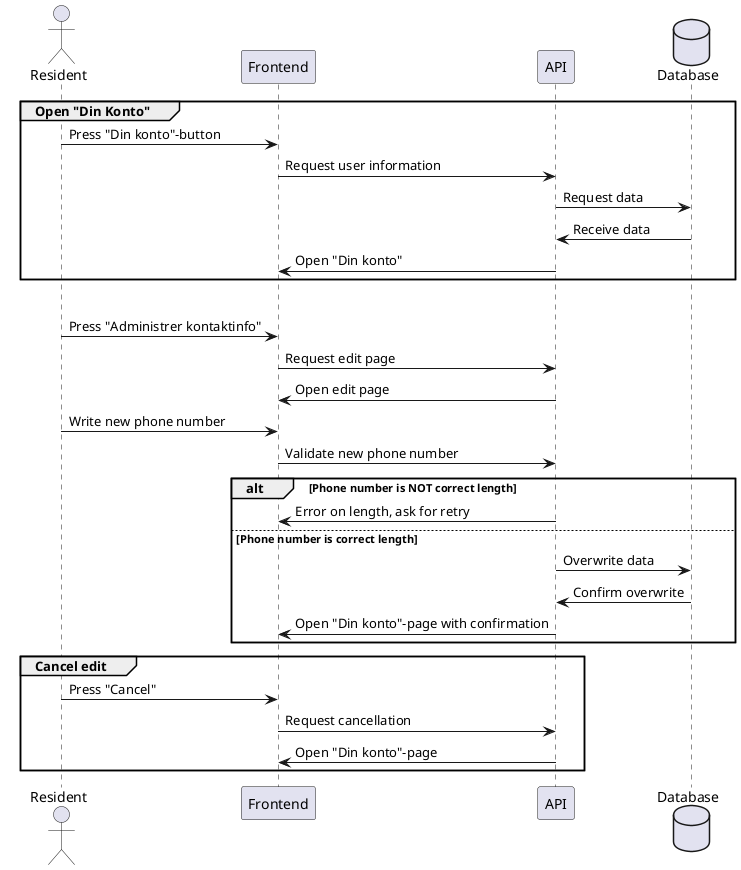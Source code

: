 @startuml User can edit profile
actor Resident
participant Frontend
participant API
database Database

group Open "Din Konto"
    Resident -> Frontend : Press "Din konto"-button
    Frontend -> API : Request user information 
    API -> Database : Request data
    Database -> API : Receive data
    API -> Frontend : Open "Din konto"
end
group Administrate user information
    Resident -> Frontend : Press "Administrer kontaktinfo"
    Frontend -> API : Request edit page
    API -> Frontend : Open edit page
    Resident -> Frontend : Write new phone number
    Frontend -> API : Validate new phone number
    alt Phone number is NOT correct length 
    API -> Frontend : Error on length, ask for retry

    else Phone number is correct length 
    API -> Database : Overwrite data
    Database -> API : Confirm overwrite
    API -> Frontend : Open "Din konto"-page with confirmation
end 

group Cancel edit 
Resident -> Frontend : Press "Cancel"
Frontend -> API : Request cancellation
API -> Frontend : Open "Din konto"-page
end



@enduml